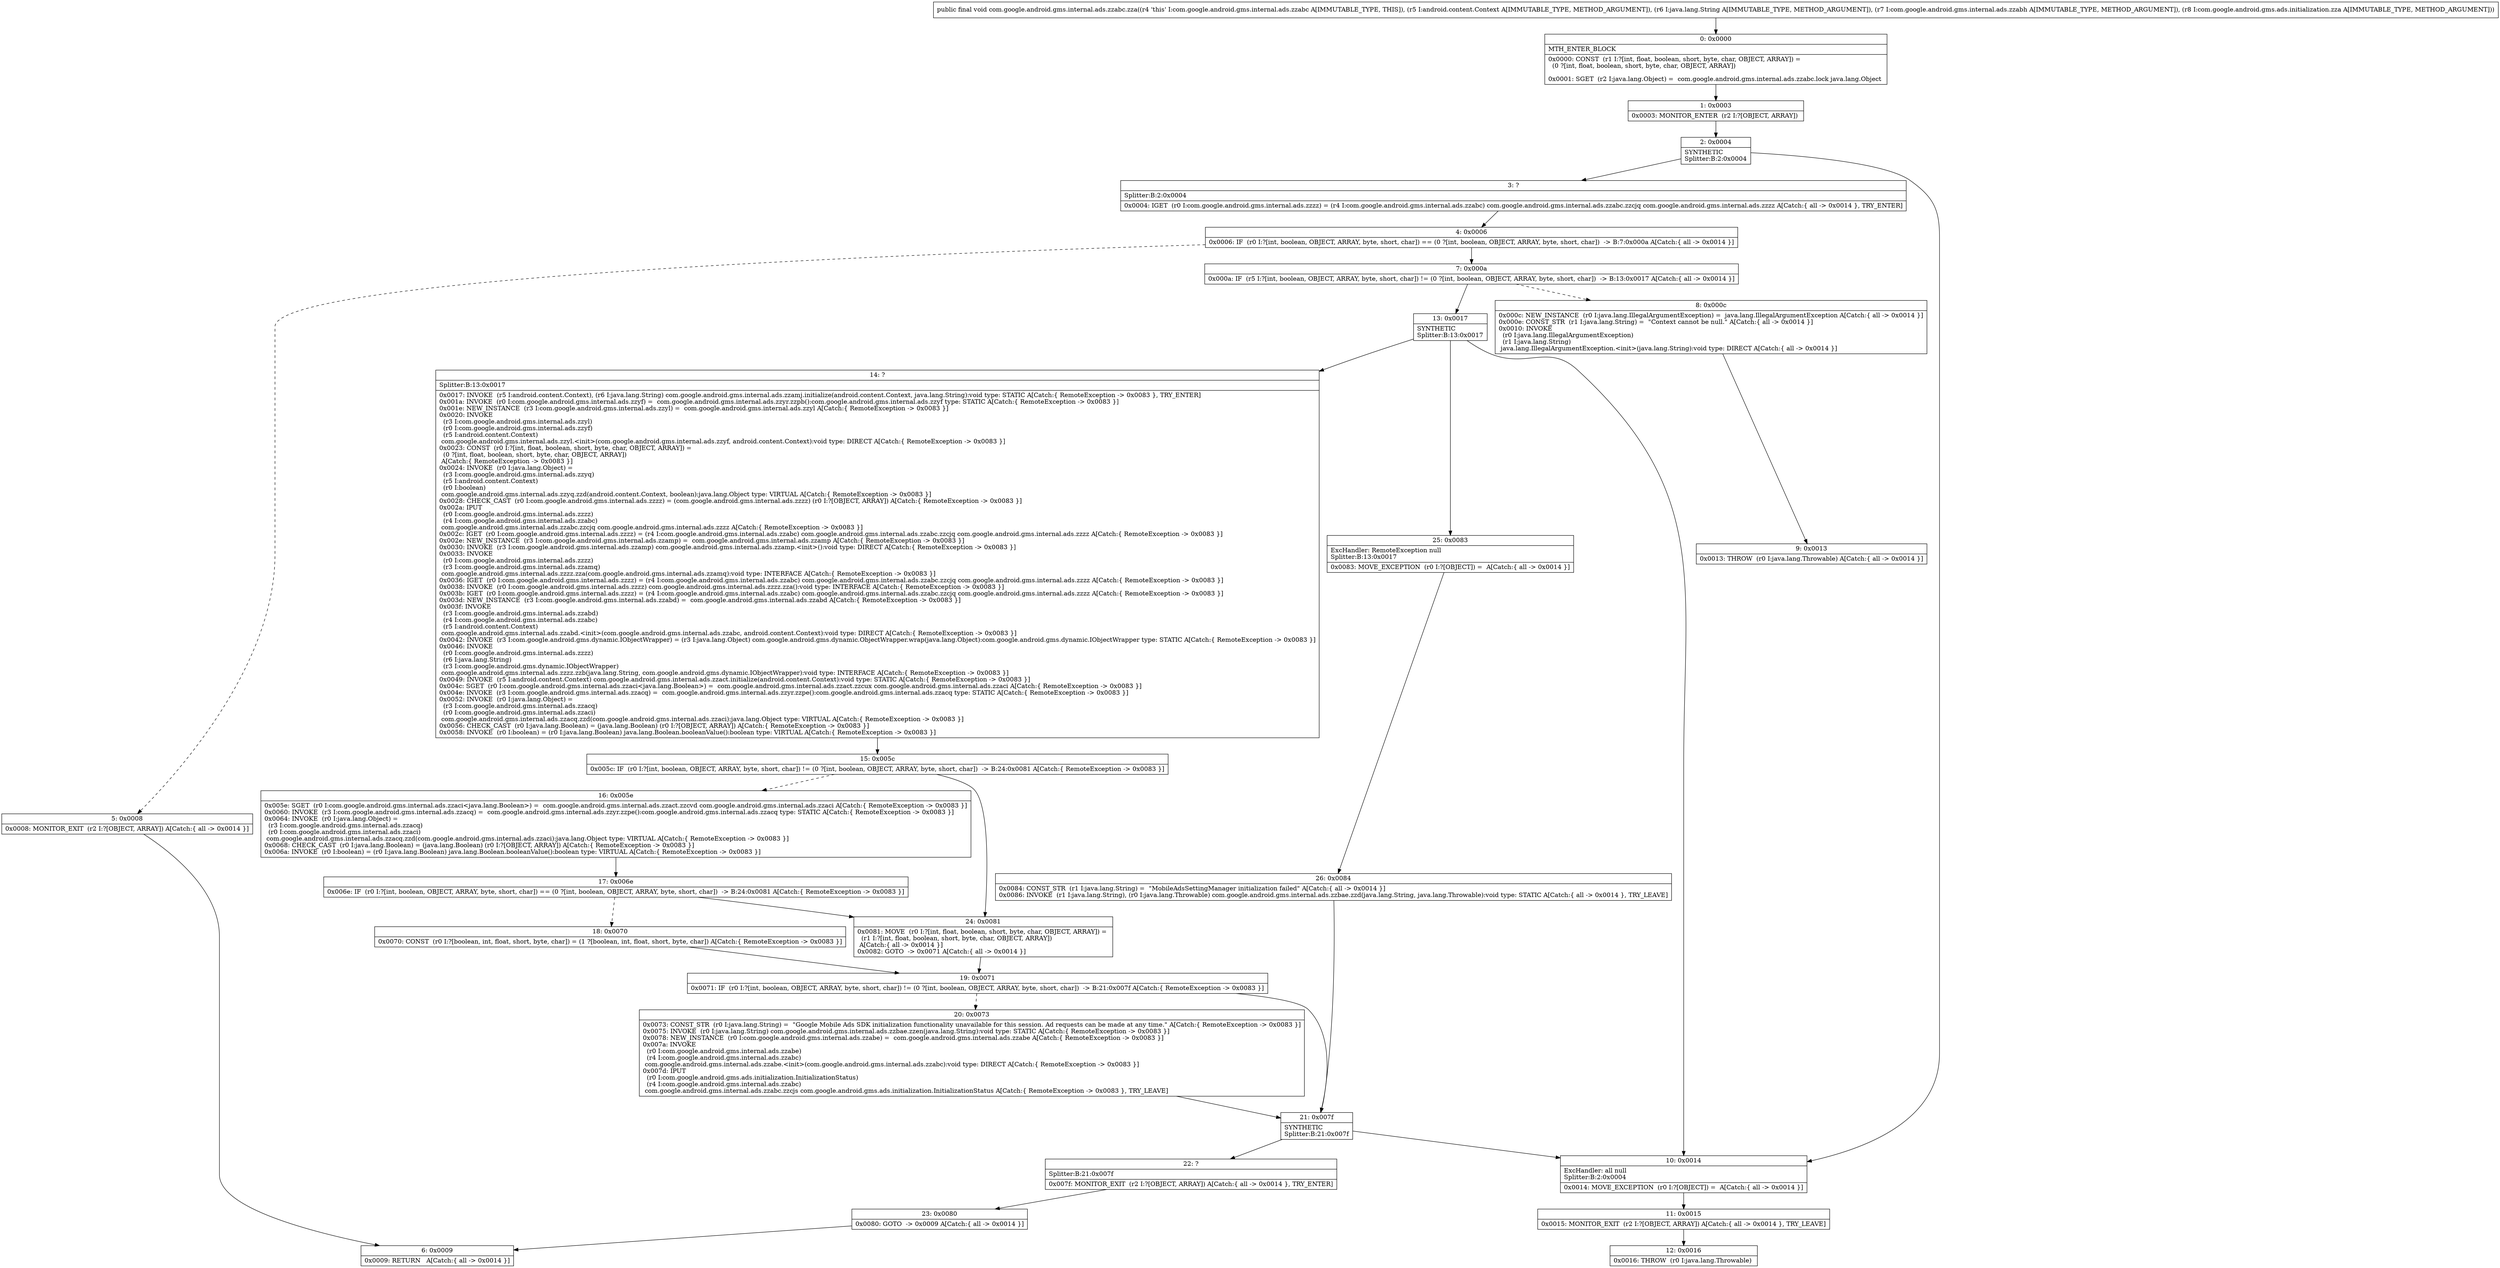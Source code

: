 digraph "CFG forcom.google.android.gms.internal.ads.zzabc.zza(Landroid\/content\/Context;Ljava\/lang\/String;Lcom\/google\/android\/gms\/internal\/ads\/zzabh;Lcom\/google\/android\/gms\/ads\/initialization\/zza;)V" {
Node_0 [shape=record,label="{0\:\ 0x0000|MTH_ENTER_BLOCK\l|0x0000: CONST  (r1 I:?[int, float, boolean, short, byte, char, OBJECT, ARRAY]) = \l  (0 ?[int, float, boolean, short, byte, char, OBJECT, ARRAY])\l \l0x0001: SGET  (r2 I:java.lang.Object) =  com.google.android.gms.internal.ads.zzabc.lock java.lang.Object \l}"];
Node_1 [shape=record,label="{1\:\ 0x0003|0x0003: MONITOR_ENTER  (r2 I:?[OBJECT, ARRAY]) \l}"];
Node_2 [shape=record,label="{2\:\ 0x0004|SYNTHETIC\lSplitter:B:2:0x0004\l}"];
Node_3 [shape=record,label="{3\:\ ?|Splitter:B:2:0x0004\l|0x0004: IGET  (r0 I:com.google.android.gms.internal.ads.zzzz) = (r4 I:com.google.android.gms.internal.ads.zzabc) com.google.android.gms.internal.ads.zzabc.zzcjq com.google.android.gms.internal.ads.zzzz A[Catch:\{ all \-\> 0x0014 \}, TRY_ENTER]\l}"];
Node_4 [shape=record,label="{4\:\ 0x0006|0x0006: IF  (r0 I:?[int, boolean, OBJECT, ARRAY, byte, short, char]) == (0 ?[int, boolean, OBJECT, ARRAY, byte, short, char])  \-\> B:7:0x000a A[Catch:\{ all \-\> 0x0014 \}]\l}"];
Node_5 [shape=record,label="{5\:\ 0x0008|0x0008: MONITOR_EXIT  (r2 I:?[OBJECT, ARRAY]) A[Catch:\{ all \-\> 0x0014 \}]\l}"];
Node_6 [shape=record,label="{6\:\ 0x0009|0x0009: RETURN   A[Catch:\{ all \-\> 0x0014 \}]\l}"];
Node_7 [shape=record,label="{7\:\ 0x000a|0x000a: IF  (r5 I:?[int, boolean, OBJECT, ARRAY, byte, short, char]) != (0 ?[int, boolean, OBJECT, ARRAY, byte, short, char])  \-\> B:13:0x0017 A[Catch:\{ all \-\> 0x0014 \}]\l}"];
Node_8 [shape=record,label="{8\:\ 0x000c|0x000c: NEW_INSTANCE  (r0 I:java.lang.IllegalArgumentException) =  java.lang.IllegalArgumentException A[Catch:\{ all \-\> 0x0014 \}]\l0x000e: CONST_STR  (r1 I:java.lang.String) =  \"Context cannot be null.\" A[Catch:\{ all \-\> 0x0014 \}]\l0x0010: INVOKE  \l  (r0 I:java.lang.IllegalArgumentException)\l  (r1 I:java.lang.String)\l java.lang.IllegalArgumentException.\<init\>(java.lang.String):void type: DIRECT A[Catch:\{ all \-\> 0x0014 \}]\l}"];
Node_9 [shape=record,label="{9\:\ 0x0013|0x0013: THROW  (r0 I:java.lang.Throwable) A[Catch:\{ all \-\> 0x0014 \}]\l}"];
Node_10 [shape=record,label="{10\:\ 0x0014|ExcHandler: all null\lSplitter:B:2:0x0004\l|0x0014: MOVE_EXCEPTION  (r0 I:?[OBJECT]) =  A[Catch:\{ all \-\> 0x0014 \}]\l}"];
Node_11 [shape=record,label="{11\:\ 0x0015|0x0015: MONITOR_EXIT  (r2 I:?[OBJECT, ARRAY]) A[Catch:\{ all \-\> 0x0014 \}, TRY_LEAVE]\l}"];
Node_12 [shape=record,label="{12\:\ 0x0016|0x0016: THROW  (r0 I:java.lang.Throwable) \l}"];
Node_13 [shape=record,label="{13\:\ 0x0017|SYNTHETIC\lSplitter:B:13:0x0017\l}"];
Node_14 [shape=record,label="{14\:\ ?|Splitter:B:13:0x0017\l|0x0017: INVOKE  (r5 I:android.content.Context), (r6 I:java.lang.String) com.google.android.gms.internal.ads.zzamj.initialize(android.content.Context, java.lang.String):void type: STATIC A[Catch:\{ RemoteException \-\> 0x0083 \}, TRY_ENTER]\l0x001a: INVOKE  (r0 I:com.google.android.gms.internal.ads.zzyf) =  com.google.android.gms.internal.ads.zzyr.zzpb():com.google.android.gms.internal.ads.zzyf type: STATIC A[Catch:\{ RemoteException \-\> 0x0083 \}]\l0x001e: NEW_INSTANCE  (r3 I:com.google.android.gms.internal.ads.zzyl) =  com.google.android.gms.internal.ads.zzyl A[Catch:\{ RemoteException \-\> 0x0083 \}]\l0x0020: INVOKE  \l  (r3 I:com.google.android.gms.internal.ads.zzyl)\l  (r0 I:com.google.android.gms.internal.ads.zzyf)\l  (r5 I:android.content.Context)\l com.google.android.gms.internal.ads.zzyl.\<init\>(com.google.android.gms.internal.ads.zzyf, android.content.Context):void type: DIRECT A[Catch:\{ RemoteException \-\> 0x0083 \}]\l0x0023: CONST  (r0 I:?[int, float, boolean, short, byte, char, OBJECT, ARRAY]) = \l  (0 ?[int, float, boolean, short, byte, char, OBJECT, ARRAY])\l A[Catch:\{ RemoteException \-\> 0x0083 \}]\l0x0024: INVOKE  (r0 I:java.lang.Object) = \l  (r3 I:com.google.android.gms.internal.ads.zzyq)\l  (r5 I:android.content.Context)\l  (r0 I:boolean)\l com.google.android.gms.internal.ads.zzyq.zzd(android.content.Context, boolean):java.lang.Object type: VIRTUAL A[Catch:\{ RemoteException \-\> 0x0083 \}]\l0x0028: CHECK_CAST  (r0 I:com.google.android.gms.internal.ads.zzzz) = (com.google.android.gms.internal.ads.zzzz) (r0 I:?[OBJECT, ARRAY]) A[Catch:\{ RemoteException \-\> 0x0083 \}]\l0x002a: IPUT  \l  (r0 I:com.google.android.gms.internal.ads.zzzz)\l  (r4 I:com.google.android.gms.internal.ads.zzabc)\l com.google.android.gms.internal.ads.zzabc.zzcjq com.google.android.gms.internal.ads.zzzz A[Catch:\{ RemoteException \-\> 0x0083 \}]\l0x002c: IGET  (r0 I:com.google.android.gms.internal.ads.zzzz) = (r4 I:com.google.android.gms.internal.ads.zzabc) com.google.android.gms.internal.ads.zzabc.zzcjq com.google.android.gms.internal.ads.zzzz A[Catch:\{ RemoteException \-\> 0x0083 \}]\l0x002e: NEW_INSTANCE  (r3 I:com.google.android.gms.internal.ads.zzamp) =  com.google.android.gms.internal.ads.zzamp A[Catch:\{ RemoteException \-\> 0x0083 \}]\l0x0030: INVOKE  (r3 I:com.google.android.gms.internal.ads.zzamp) com.google.android.gms.internal.ads.zzamp.\<init\>():void type: DIRECT A[Catch:\{ RemoteException \-\> 0x0083 \}]\l0x0033: INVOKE  \l  (r0 I:com.google.android.gms.internal.ads.zzzz)\l  (r3 I:com.google.android.gms.internal.ads.zzamq)\l com.google.android.gms.internal.ads.zzzz.zza(com.google.android.gms.internal.ads.zzamq):void type: INTERFACE A[Catch:\{ RemoteException \-\> 0x0083 \}]\l0x0036: IGET  (r0 I:com.google.android.gms.internal.ads.zzzz) = (r4 I:com.google.android.gms.internal.ads.zzabc) com.google.android.gms.internal.ads.zzabc.zzcjq com.google.android.gms.internal.ads.zzzz A[Catch:\{ RemoteException \-\> 0x0083 \}]\l0x0038: INVOKE  (r0 I:com.google.android.gms.internal.ads.zzzz) com.google.android.gms.internal.ads.zzzz.zza():void type: INTERFACE A[Catch:\{ RemoteException \-\> 0x0083 \}]\l0x003b: IGET  (r0 I:com.google.android.gms.internal.ads.zzzz) = (r4 I:com.google.android.gms.internal.ads.zzabc) com.google.android.gms.internal.ads.zzabc.zzcjq com.google.android.gms.internal.ads.zzzz A[Catch:\{ RemoteException \-\> 0x0083 \}]\l0x003d: NEW_INSTANCE  (r3 I:com.google.android.gms.internal.ads.zzabd) =  com.google.android.gms.internal.ads.zzabd A[Catch:\{ RemoteException \-\> 0x0083 \}]\l0x003f: INVOKE  \l  (r3 I:com.google.android.gms.internal.ads.zzabd)\l  (r4 I:com.google.android.gms.internal.ads.zzabc)\l  (r5 I:android.content.Context)\l com.google.android.gms.internal.ads.zzabd.\<init\>(com.google.android.gms.internal.ads.zzabc, android.content.Context):void type: DIRECT A[Catch:\{ RemoteException \-\> 0x0083 \}]\l0x0042: INVOKE  (r3 I:com.google.android.gms.dynamic.IObjectWrapper) = (r3 I:java.lang.Object) com.google.android.gms.dynamic.ObjectWrapper.wrap(java.lang.Object):com.google.android.gms.dynamic.IObjectWrapper type: STATIC A[Catch:\{ RemoteException \-\> 0x0083 \}]\l0x0046: INVOKE  \l  (r0 I:com.google.android.gms.internal.ads.zzzz)\l  (r6 I:java.lang.String)\l  (r3 I:com.google.android.gms.dynamic.IObjectWrapper)\l com.google.android.gms.internal.ads.zzzz.zzb(java.lang.String, com.google.android.gms.dynamic.IObjectWrapper):void type: INTERFACE A[Catch:\{ RemoteException \-\> 0x0083 \}]\l0x0049: INVOKE  (r5 I:android.content.Context) com.google.android.gms.internal.ads.zzact.initialize(android.content.Context):void type: STATIC A[Catch:\{ RemoteException \-\> 0x0083 \}]\l0x004c: SGET  (r0 I:com.google.android.gms.internal.ads.zzaci\<java.lang.Boolean\>) =  com.google.android.gms.internal.ads.zzact.zzcux com.google.android.gms.internal.ads.zzaci A[Catch:\{ RemoteException \-\> 0x0083 \}]\l0x004e: INVOKE  (r3 I:com.google.android.gms.internal.ads.zzacq) =  com.google.android.gms.internal.ads.zzyr.zzpe():com.google.android.gms.internal.ads.zzacq type: STATIC A[Catch:\{ RemoteException \-\> 0x0083 \}]\l0x0052: INVOKE  (r0 I:java.lang.Object) = \l  (r3 I:com.google.android.gms.internal.ads.zzacq)\l  (r0 I:com.google.android.gms.internal.ads.zzaci)\l com.google.android.gms.internal.ads.zzacq.zzd(com.google.android.gms.internal.ads.zzaci):java.lang.Object type: VIRTUAL A[Catch:\{ RemoteException \-\> 0x0083 \}]\l0x0056: CHECK_CAST  (r0 I:java.lang.Boolean) = (java.lang.Boolean) (r0 I:?[OBJECT, ARRAY]) A[Catch:\{ RemoteException \-\> 0x0083 \}]\l0x0058: INVOKE  (r0 I:boolean) = (r0 I:java.lang.Boolean) java.lang.Boolean.booleanValue():boolean type: VIRTUAL A[Catch:\{ RemoteException \-\> 0x0083 \}]\l}"];
Node_15 [shape=record,label="{15\:\ 0x005c|0x005c: IF  (r0 I:?[int, boolean, OBJECT, ARRAY, byte, short, char]) != (0 ?[int, boolean, OBJECT, ARRAY, byte, short, char])  \-\> B:24:0x0081 A[Catch:\{ RemoteException \-\> 0x0083 \}]\l}"];
Node_16 [shape=record,label="{16\:\ 0x005e|0x005e: SGET  (r0 I:com.google.android.gms.internal.ads.zzaci\<java.lang.Boolean\>) =  com.google.android.gms.internal.ads.zzact.zzcvd com.google.android.gms.internal.ads.zzaci A[Catch:\{ RemoteException \-\> 0x0083 \}]\l0x0060: INVOKE  (r3 I:com.google.android.gms.internal.ads.zzacq) =  com.google.android.gms.internal.ads.zzyr.zzpe():com.google.android.gms.internal.ads.zzacq type: STATIC A[Catch:\{ RemoteException \-\> 0x0083 \}]\l0x0064: INVOKE  (r0 I:java.lang.Object) = \l  (r3 I:com.google.android.gms.internal.ads.zzacq)\l  (r0 I:com.google.android.gms.internal.ads.zzaci)\l com.google.android.gms.internal.ads.zzacq.zzd(com.google.android.gms.internal.ads.zzaci):java.lang.Object type: VIRTUAL A[Catch:\{ RemoteException \-\> 0x0083 \}]\l0x0068: CHECK_CAST  (r0 I:java.lang.Boolean) = (java.lang.Boolean) (r0 I:?[OBJECT, ARRAY]) A[Catch:\{ RemoteException \-\> 0x0083 \}]\l0x006a: INVOKE  (r0 I:boolean) = (r0 I:java.lang.Boolean) java.lang.Boolean.booleanValue():boolean type: VIRTUAL A[Catch:\{ RemoteException \-\> 0x0083 \}]\l}"];
Node_17 [shape=record,label="{17\:\ 0x006e|0x006e: IF  (r0 I:?[int, boolean, OBJECT, ARRAY, byte, short, char]) == (0 ?[int, boolean, OBJECT, ARRAY, byte, short, char])  \-\> B:24:0x0081 A[Catch:\{ RemoteException \-\> 0x0083 \}]\l}"];
Node_18 [shape=record,label="{18\:\ 0x0070|0x0070: CONST  (r0 I:?[boolean, int, float, short, byte, char]) = (1 ?[boolean, int, float, short, byte, char]) A[Catch:\{ RemoteException \-\> 0x0083 \}]\l}"];
Node_19 [shape=record,label="{19\:\ 0x0071|0x0071: IF  (r0 I:?[int, boolean, OBJECT, ARRAY, byte, short, char]) != (0 ?[int, boolean, OBJECT, ARRAY, byte, short, char])  \-\> B:21:0x007f A[Catch:\{ RemoteException \-\> 0x0083 \}]\l}"];
Node_20 [shape=record,label="{20\:\ 0x0073|0x0073: CONST_STR  (r0 I:java.lang.String) =  \"Google Mobile Ads SDK initialization functionality unavailable for this session. Ad requests can be made at any time.\" A[Catch:\{ RemoteException \-\> 0x0083 \}]\l0x0075: INVOKE  (r0 I:java.lang.String) com.google.android.gms.internal.ads.zzbae.zzen(java.lang.String):void type: STATIC A[Catch:\{ RemoteException \-\> 0x0083 \}]\l0x0078: NEW_INSTANCE  (r0 I:com.google.android.gms.internal.ads.zzabe) =  com.google.android.gms.internal.ads.zzabe A[Catch:\{ RemoteException \-\> 0x0083 \}]\l0x007a: INVOKE  \l  (r0 I:com.google.android.gms.internal.ads.zzabe)\l  (r4 I:com.google.android.gms.internal.ads.zzabc)\l com.google.android.gms.internal.ads.zzabe.\<init\>(com.google.android.gms.internal.ads.zzabc):void type: DIRECT A[Catch:\{ RemoteException \-\> 0x0083 \}]\l0x007d: IPUT  \l  (r0 I:com.google.android.gms.ads.initialization.InitializationStatus)\l  (r4 I:com.google.android.gms.internal.ads.zzabc)\l com.google.android.gms.internal.ads.zzabc.zzcjs com.google.android.gms.ads.initialization.InitializationStatus A[Catch:\{ RemoteException \-\> 0x0083 \}, TRY_LEAVE]\l}"];
Node_21 [shape=record,label="{21\:\ 0x007f|SYNTHETIC\lSplitter:B:21:0x007f\l}"];
Node_22 [shape=record,label="{22\:\ ?|Splitter:B:21:0x007f\l|0x007f: MONITOR_EXIT  (r2 I:?[OBJECT, ARRAY]) A[Catch:\{ all \-\> 0x0014 \}, TRY_ENTER]\l}"];
Node_23 [shape=record,label="{23\:\ 0x0080|0x0080: GOTO  \-\> 0x0009 A[Catch:\{ all \-\> 0x0014 \}]\l}"];
Node_24 [shape=record,label="{24\:\ 0x0081|0x0081: MOVE  (r0 I:?[int, float, boolean, short, byte, char, OBJECT, ARRAY]) = \l  (r1 I:?[int, float, boolean, short, byte, char, OBJECT, ARRAY])\l A[Catch:\{ all \-\> 0x0014 \}]\l0x0082: GOTO  \-\> 0x0071 A[Catch:\{ all \-\> 0x0014 \}]\l}"];
Node_25 [shape=record,label="{25\:\ 0x0083|ExcHandler: RemoteException null\lSplitter:B:13:0x0017\l|0x0083: MOVE_EXCEPTION  (r0 I:?[OBJECT]) =  A[Catch:\{ all \-\> 0x0014 \}]\l}"];
Node_26 [shape=record,label="{26\:\ 0x0084|0x0084: CONST_STR  (r1 I:java.lang.String) =  \"MobileAdsSettingManager initialization failed\" A[Catch:\{ all \-\> 0x0014 \}]\l0x0086: INVOKE  (r1 I:java.lang.String), (r0 I:java.lang.Throwable) com.google.android.gms.internal.ads.zzbae.zzd(java.lang.String, java.lang.Throwable):void type: STATIC A[Catch:\{ all \-\> 0x0014 \}, TRY_LEAVE]\l}"];
MethodNode[shape=record,label="{public final void com.google.android.gms.internal.ads.zzabc.zza((r4 'this' I:com.google.android.gms.internal.ads.zzabc A[IMMUTABLE_TYPE, THIS]), (r5 I:android.content.Context A[IMMUTABLE_TYPE, METHOD_ARGUMENT]), (r6 I:java.lang.String A[IMMUTABLE_TYPE, METHOD_ARGUMENT]), (r7 I:com.google.android.gms.internal.ads.zzabh A[IMMUTABLE_TYPE, METHOD_ARGUMENT]), (r8 I:com.google.android.gms.ads.initialization.zza A[IMMUTABLE_TYPE, METHOD_ARGUMENT])) }"];
MethodNode -> Node_0;
Node_0 -> Node_1;
Node_1 -> Node_2;
Node_2 -> Node_3;
Node_2 -> Node_10;
Node_3 -> Node_4;
Node_4 -> Node_5[style=dashed];
Node_4 -> Node_7;
Node_5 -> Node_6;
Node_7 -> Node_8[style=dashed];
Node_7 -> Node_13;
Node_8 -> Node_9;
Node_10 -> Node_11;
Node_11 -> Node_12;
Node_13 -> Node_14;
Node_13 -> Node_25;
Node_13 -> Node_10;
Node_14 -> Node_15;
Node_15 -> Node_16[style=dashed];
Node_15 -> Node_24;
Node_16 -> Node_17;
Node_17 -> Node_18[style=dashed];
Node_17 -> Node_24;
Node_18 -> Node_19;
Node_19 -> Node_20[style=dashed];
Node_19 -> Node_21;
Node_20 -> Node_21;
Node_21 -> Node_22;
Node_21 -> Node_10;
Node_22 -> Node_23;
Node_23 -> Node_6;
Node_24 -> Node_19;
Node_25 -> Node_26;
Node_26 -> Node_21;
}

